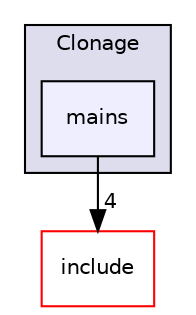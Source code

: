 digraph "O:/Documents/ENSG_3A/Projet_calculette/Clonage/mains" {
  compound=true
  node [ fontsize="10", fontname="Helvetica"];
  edge [ labelfontsize="10", labelfontname="Helvetica"];
  subgraph clusterdir_41be43597ad8d392bd8a46645ff2b1b7 {
    graph [ bgcolor="#ddddee", pencolor="black", label="Clonage" fontname="Helvetica", fontsize="10", URL="dir_41be43597ad8d392bd8a46645ff2b1b7.html"]
  dir_3b93710afd87857edbb21037805276c7 [shape=box, label="mains", style="filled", fillcolor="#eeeeff", pencolor="black", URL="dir_3b93710afd87857edbb21037805276c7.html"];
  }
  dir_8ae9b5850aba480c13ee343367913353 [shape=box label="include" fillcolor="white" style="filled" color="red" URL="dir_8ae9b5850aba480c13ee343367913353.html"];
  dir_3b93710afd87857edbb21037805276c7->dir_8ae9b5850aba480c13ee343367913353 [headlabel="4", labeldistance=1.5 headhref="dir_000005_000010.html"];
}

